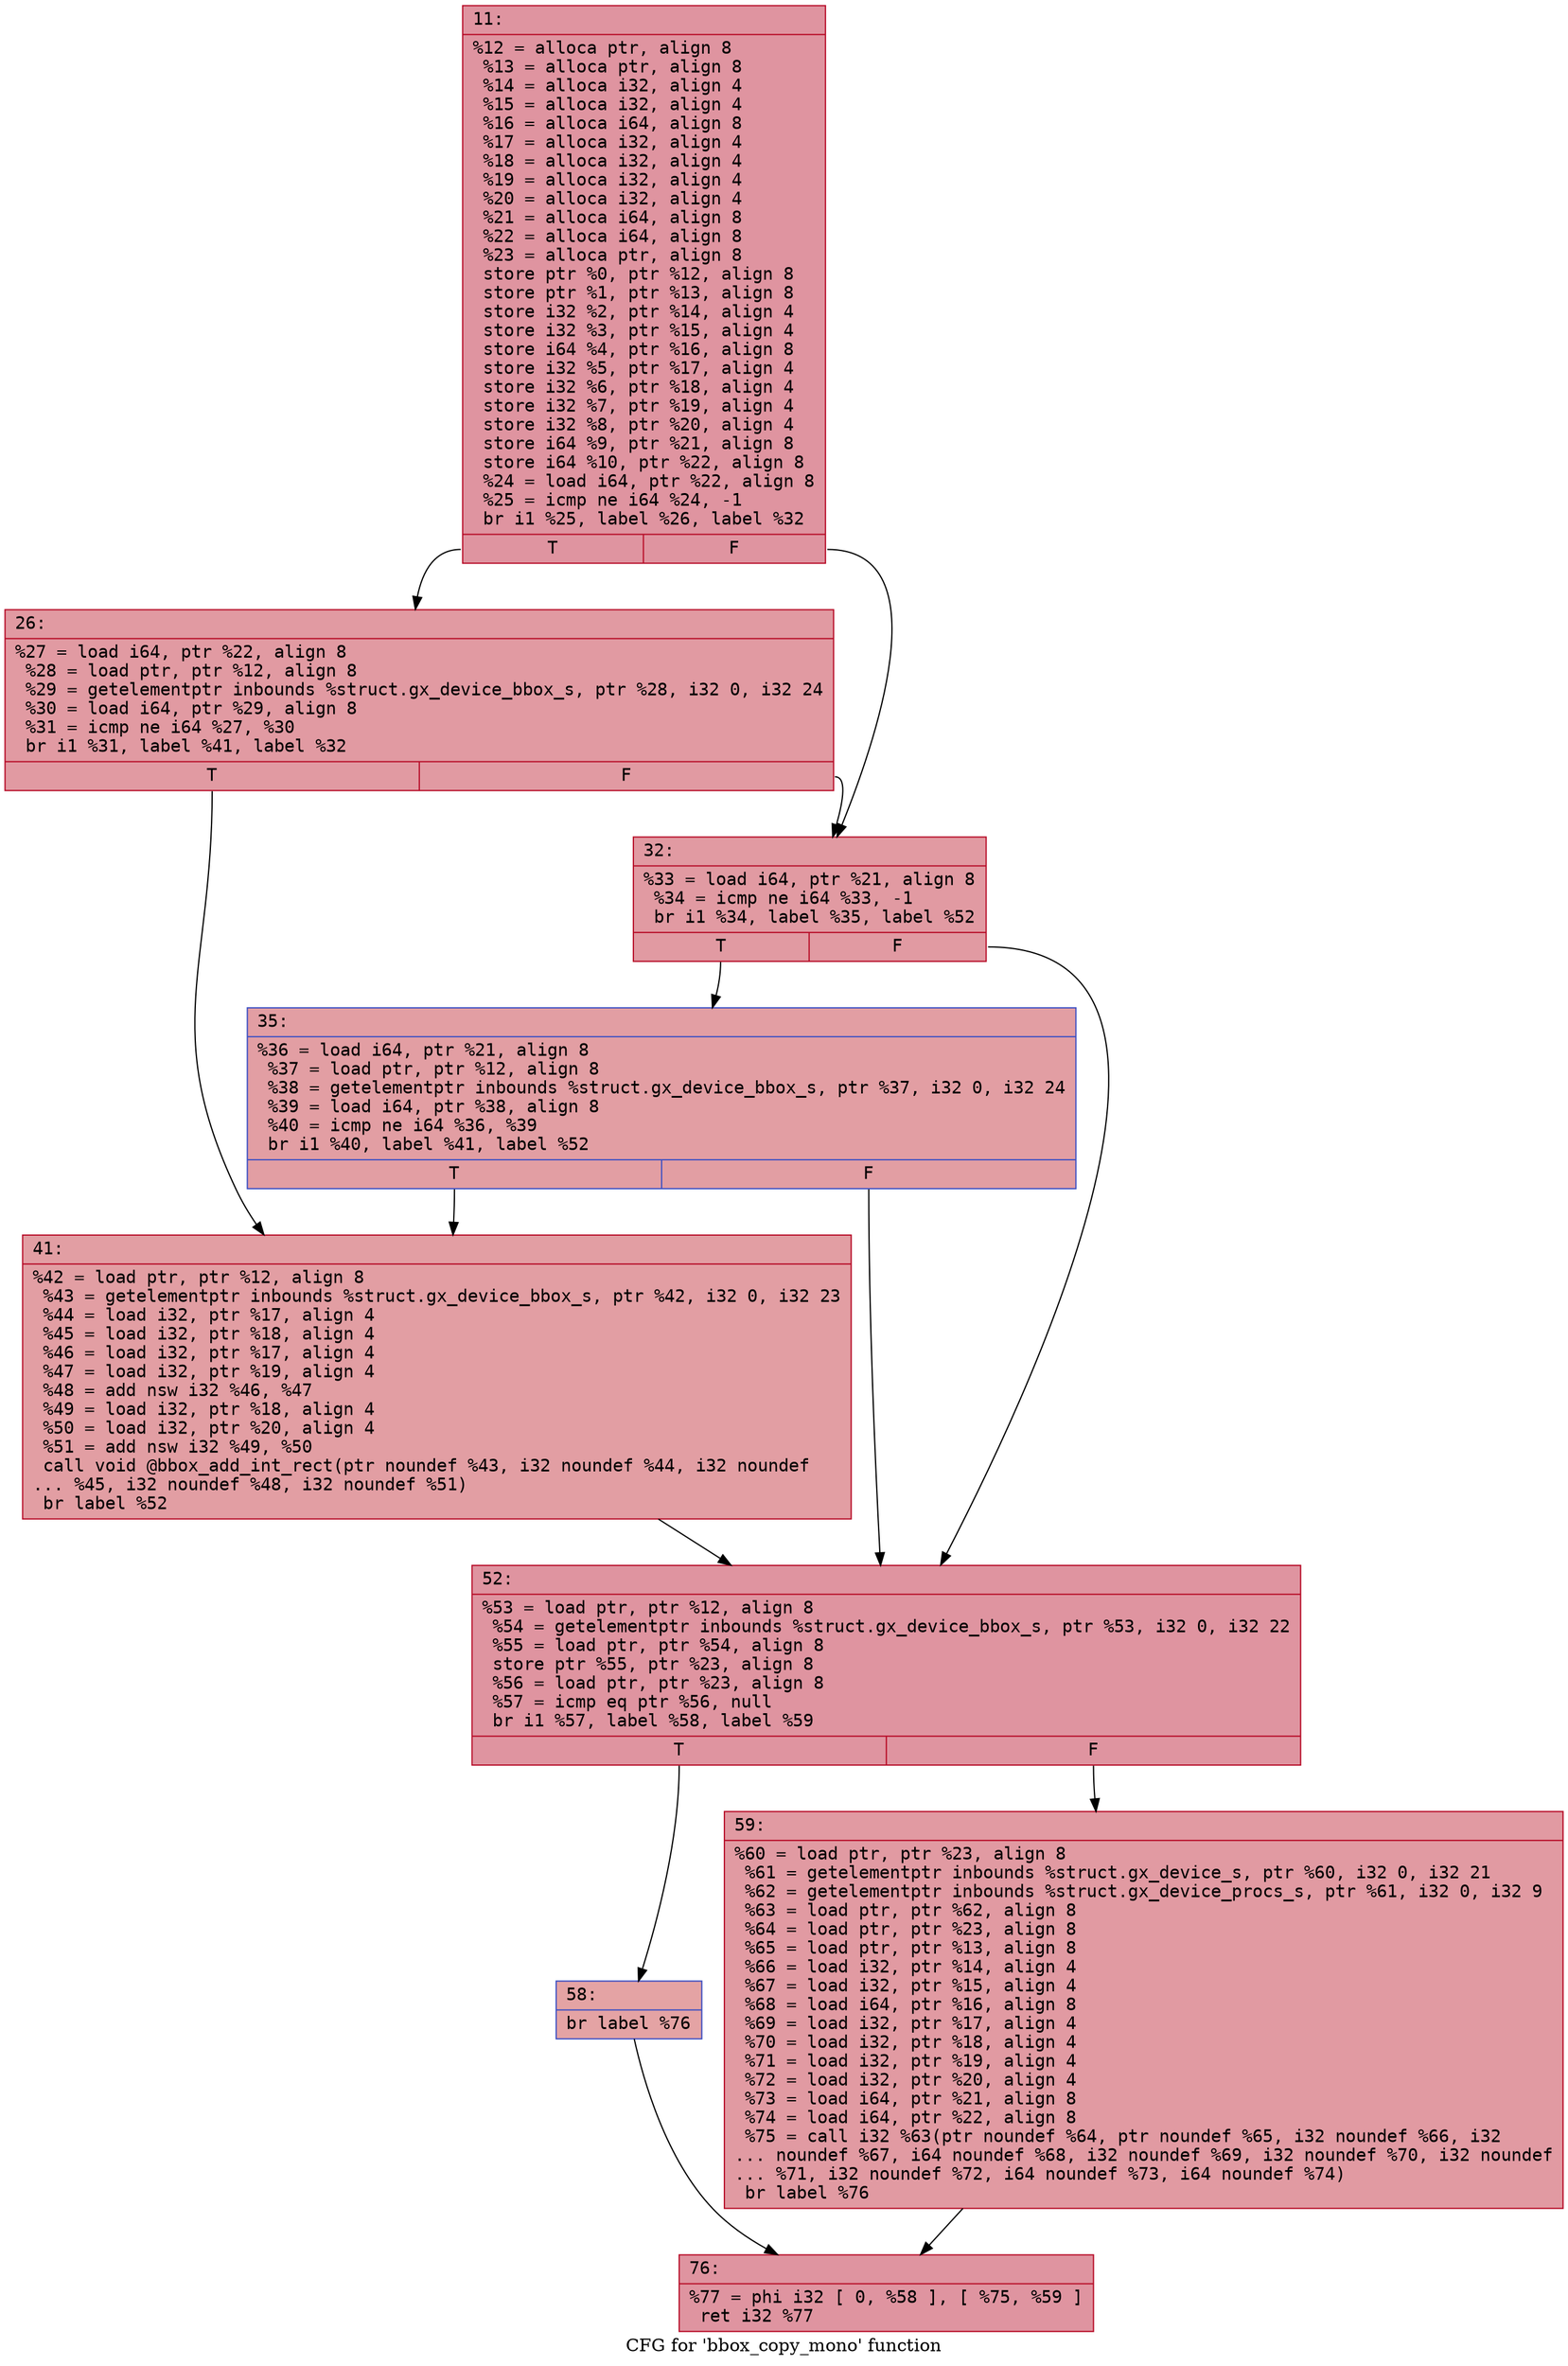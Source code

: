 digraph "CFG for 'bbox_copy_mono' function" {
	label="CFG for 'bbox_copy_mono' function";

	Node0x60000323efd0 [shape=record,color="#b70d28ff", style=filled, fillcolor="#b70d2870" fontname="Courier",label="{11:\l|  %12 = alloca ptr, align 8\l  %13 = alloca ptr, align 8\l  %14 = alloca i32, align 4\l  %15 = alloca i32, align 4\l  %16 = alloca i64, align 8\l  %17 = alloca i32, align 4\l  %18 = alloca i32, align 4\l  %19 = alloca i32, align 4\l  %20 = alloca i32, align 4\l  %21 = alloca i64, align 8\l  %22 = alloca i64, align 8\l  %23 = alloca ptr, align 8\l  store ptr %0, ptr %12, align 8\l  store ptr %1, ptr %13, align 8\l  store i32 %2, ptr %14, align 4\l  store i32 %3, ptr %15, align 4\l  store i64 %4, ptr %16, align 8\l  store i32 %5, ptr %17, align 4\l  store i32 %6, ptr %18, align 4\l  store i32 %7, ptr %19, align 4\l  store i32 %8, ptr %20, align 4\l  store i64 %9, ptr %21, align 8\l  store i64 %10, ptr %22, align 8\l  %24 = load i64, ptr %22, align 8\l  %25 = icmp ne i64 %24, -1\l  br i1 %25, label %26, label %32\l|{<s0>T|<s1>F}}"];
	Node0x60000323efd0:s0 -> Node0x60000323f020[tooltip="11 -> 26\nProbability 62.50%" ];
	Node0x60000323efd0:s1 -> Node0x60000323f070[tooltip="11 -> 32\nProbability 37.50%" ];
	Node0x60000323f020 [shape=record,color="#b70d28ff", style=filled, fillcolor="#bb1b2c70" fontname="Courier",label="{26:\l|  %27 = load i64, ptr %22, align 8\l  %28 = load ptr, ptr %12, align 8\l  %29 = getelementptr inbounds %struct.gx_device_bbox_s, ptr %28, i32 0, i32 24\l  %30 = load i64, ptr %29, align 8\l  %31 = icmp ne i64 %27, %30\l  br i1 %31, label %41, label %32\l|{<s0>T|<s1>F}}"];
	Node0x60000323f020:s0 -> Node0x60000323f110[tooltip="26 -> 41\nProbability 50.00%" ];
	Node0x60000323f020:s1 -> Node0x60000323f070[tooltip="26 -> 32\nProbability 50.00%" ];
	Node0x60000323f070 [shape=record,color="#b70d28ff", style=filled, fillcolor="#bb1b2c70" fontname="Courier",label="{32:\l|  %33 = load i64, ptr %21, align 8\l  %34 = icmp ne i64 %33, -1\l  br i1 %34, label %35, label %52\l|{<s0>T|<s1>F}}"];
	Node0x60000323f070:s0 -> Node0x60000323f0c0[tooltip="32 -> 35\nProbability 62.50%" ];
	Node0x60000323f070:s1 -> Node0x60000323f160[tooltip="32 -> 52\nProbability 37.50%" ];
	Node0x60000323f0c0 [shape=record,color="#3d50c3ff", style=filled, fillcolor="#be242e70" fontname="Courier",label="{35:\l|  %36 = load i64, ptr %21, align 8\l  %37 = load ptr, ptr %12, align 8\l  %38 = getelementptr inbounds %struct.gx_device_bbox_s, ptr %37, i32 0, i32 24\l  %39 = load i64, ptr %38, align 8\l  %40 = icmp ne i64 %36, %39\l  br i1 %40, label %41, label %52\l|{<s0>T|<s1>F}}"];
	Node0x60000323f0c0:s0 -> Node0x60000323f110[tooltip="35 -> 41\nProbability 50.00%" ];
	Node0x60000323f0c0:s1 -> Node0x60000323f160[tooltip="35 -> 52\nProbability 50.00%" ];
	Node0x60000323f110 [shape=record,color="#b70d28ff", style=filled, fillcolor="#be242e70" fontname="Courier",label="{41:\l|  %42 = load ptr, ptr %12, align 8\l  %43 = getelementptr inbounds %struct.gx_device_bbox_s, ptr %42, i32 0, i32 23\l  %44 = load i32, ptr %17, align 4\l  %45 = load i32, ptr %18, align 4\l  %46 = load i32, ptr %17, align 4\l  %47 = load i32, ptr %19, align 4\l  %48 = add nsw i32 %46, %47\l  %49 = load i32, ptr %18, align 4\l  %50 = load i32, ptr %20, align 4\l  %51 = add nsw i32 %49, %50\l  call void @bbox_add_int_rect(ptr noundef %43, i32 noundef %44, i32 noundef\l... %45, i32 noundef %48, i32 noundef %51)\l  br label %52\l}"];
	Node0x60000323f110 -> Node0x60000323f160[tooltip="41 -> 52\nProbability 100.00%" ];
	Node0x60000323f160 [shape=record,color="#b70d28ff", style=filled, fillcolor="#b70d2870" fontname="Courier",label="{52:\l|  %53 = load ptr, ptr %12, align 8\l  %54 = getelementptr inbounds %struct.gx_device_bbox_s, ptr %53, i32 0, i32 22\l  %55 = load ptr, ptr %54, align 8\l  store ptr %55, ptr %23, align 8\l  %56 = load ptr, ptr %23, align 8\l  %57 = icmp eq ptr %56, null\l  br i1 %57, label %58, label %59\l|{<s0>T|<s1>F}}"];
	Node0x60000323f160:s0 -> Node0x60000323f1b0[tooltip="52 -> 58\nProbability 37.50%" ];
	Node0x60000323f160:s1 -> Node0x60000323f200[tooltip="52 -> 59\nProbability 62.50%" ];
	Node0x60000323f1b0 [shape=record,color="#3d50c3ff", style=filled, fillcolor="#c32e3170" fontname="Courier",label="{58:\l|  br label %76\l}"];
	Node0x60000323f1b0 -> Node0x60000323f250[tooltip="58 -> 76\nProbability 100.00%" ];
	Node0x60000323f200 [shape=record,color="#b70d28ff", style=filled, fillcolor="#bb1b2c70" fontname="Courier",label="{59:\l|  %60 = load ptr, ptr %23, align 8\l  %61 = getelementptr inbounds %struct.gx_device_s, ptr %60, i32 0, i32 21\l  %62 = getelementptr inbounds %struct.gx_device_procs_s, ptr %61, i32 0, i32 9\l  %63 = load ptr, ptr %62, align 8\l  %64 = load ptr, ptr %23, align 8\l  %65 = load ptr, ptr %13, align 8\l  %66 = load i32, ptr %14, align 4\l  %67 = load i32, ptr %15, align 4\l  %68 = load i64, ptr %16, align 8\l  %69 = load i32, ptr %17, align 4\l  %70 = load i32, ptr %18, align 4\l  %71 = load i32, ptr %19, align 4\l  %72 = load i32, ptr %20, align 4\l  %73 = load i64, ptr %21, align 8\l  %74 = load i64, ptr %22, align 8\l  %75 = call i32 %63(ptr noundef %64, ptr noundef %65, i32 noundef %66, i32\l... noundef %67, i64 noundef %68, i32 noundef %69, i32 noundef %70, i32 noundef\l... %71, i32 noundef %72, i64 noundef %73, i64 noundef %74)\l  br label %76\l}"];
	Node0x60000323f200 -> Node0x60000323f250[tooltip="59 -> 76\nProbability 100.00%" ];
	Node0x60000323f250 [shape=record,color="#b70d28ff", style=filled, fillcolor="#b70d2870" fontname="Courier",label="{76:\l|  %77 = phi i32 [ 0, %58 ], [ %75, %59 ]\l  ret i32 %77\l}"];
}
